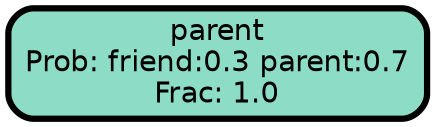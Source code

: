 graph Tree {
node [shape=box, style="filled, rounded",color="black",penwidth="3",fontcolor="black",                 fontname=helvetica] ;
graph [ranksep="0 equally", splines=straight,                 bgcolor=transparent, dpi=200] ;
edge [fontname=helvetica, color=black] ;
0 [label="parent
Prob: friend:0.3 parent:0.7
Frac: 1.0", fillcolor="#8dddc6"] ;
{rank = same;}}